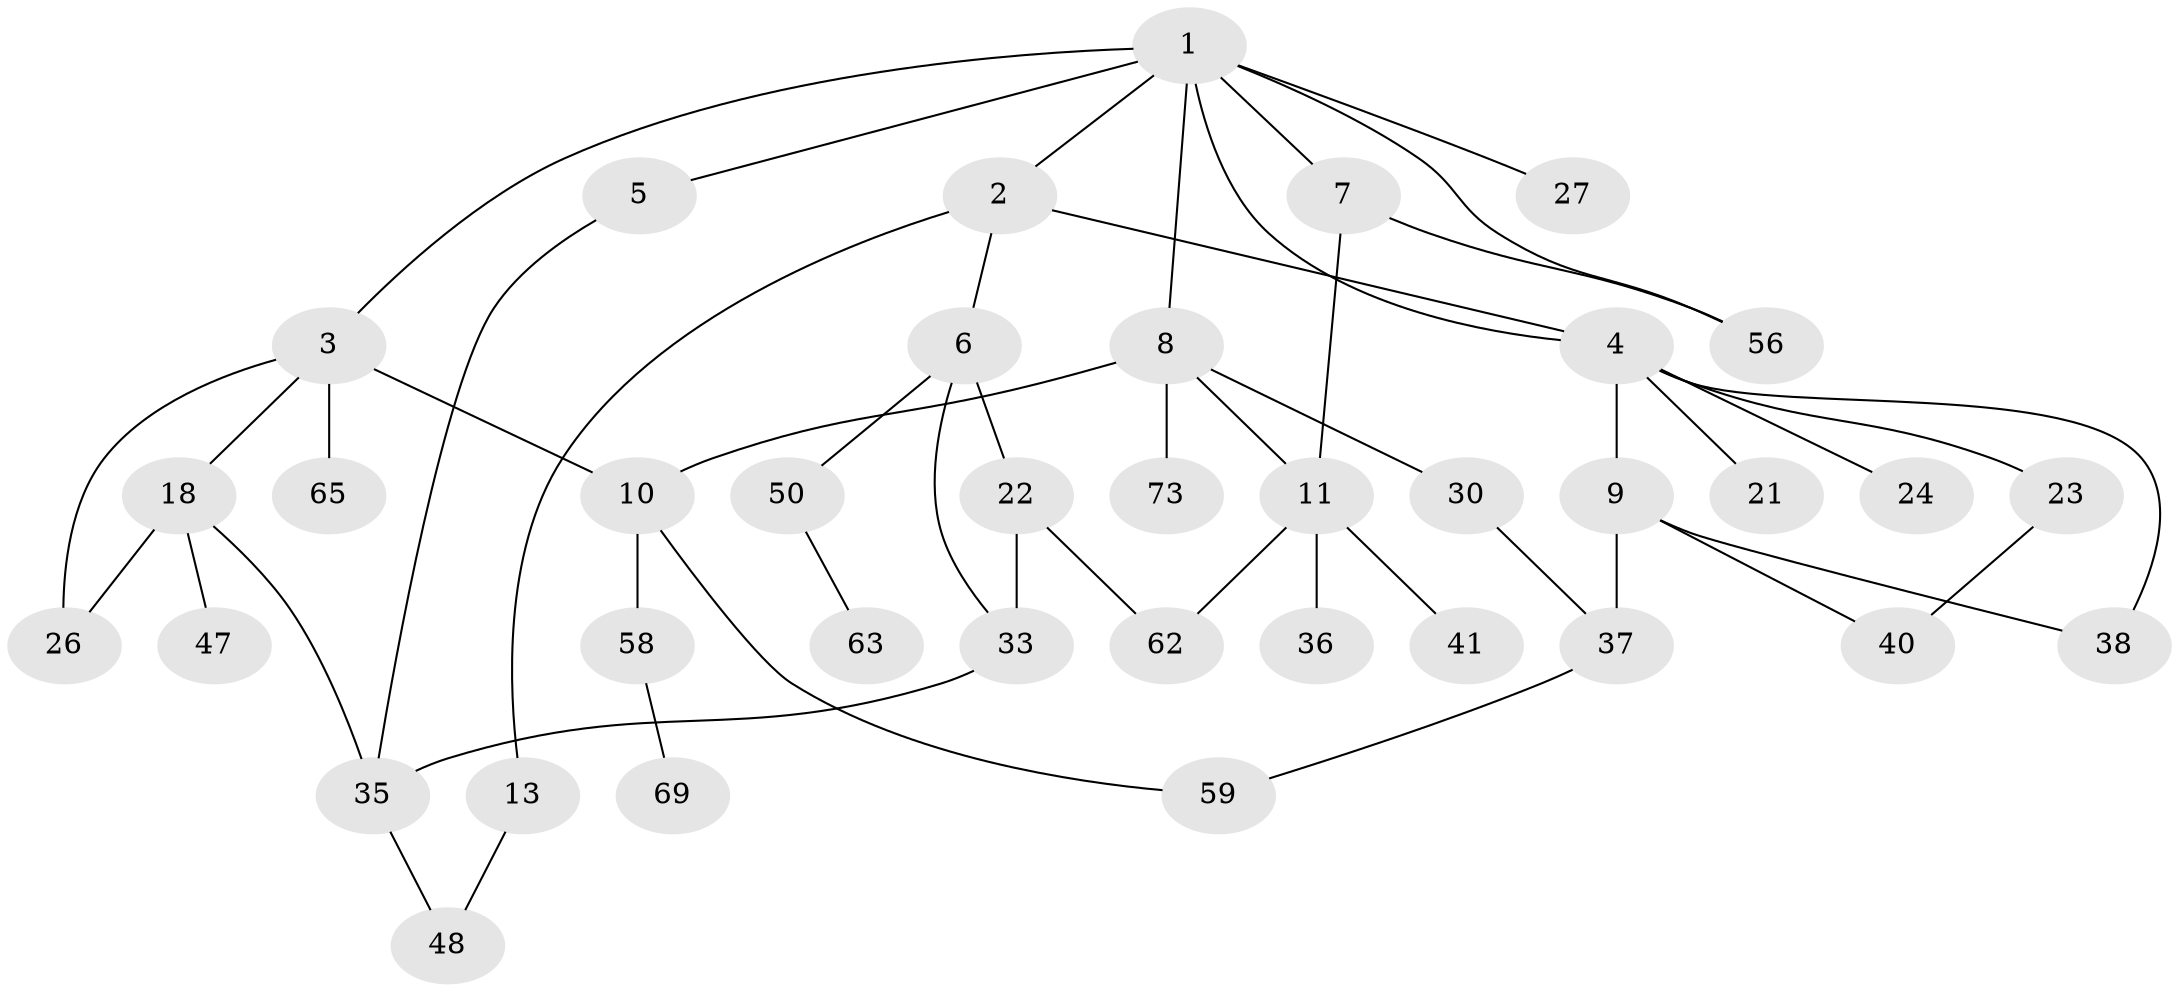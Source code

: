// original degree distribution, {8: 0.025974025974025976, 4: 0.12987012987012986, 7: 0.012987012987012988, 3: 0.16883116883116883, 5: 0.025974025974025976, 2: 0.35064935064935066, 1: 0.2857142857142857}
// Generated by graph-tools (version 1.1) at 2025/13/03/09/25 04:13:18]
// undirected, 38 vertices, 51 edges
graph export_dot {
graph [start="1"]
  node [color=gray90,style=filled];
  1;
  2;
  3 [super="+12+53+45"];
  4 [super="+25+60+15+14+68"];
  5 [super="+51"];
  6;
  7;
  8;
  9 [super="+32"];
  10 [super="+43+74+20"];
  11 [super="+29+17"];
  13 [super="+19"];
  18 [super="+31"];
  21;
  22 [super="+28+39+34"];
  23 [super="+66"];
  24;
  26 [super="+61"];
  27 [super="+57+42"];
  30;
  33 [super="+64+46"];
  35 [super="+67+70"];
  36;
  37 [super="+55+44"];
  38;
  40;
  41;
  47;
  48;
  50 [super="+52"];
  56;
  58;
  59;
  62;
  63;
  65;
  69;
  73;
  1 -- 2;
  1 -- 3;
  1 -- 5;
  1 -- 7;
  1 -- 8;
  1 -- 27;
  1 -- 56;
  1 -- 4;
  2 -- 4;
  2 -- 6;
  2 -- 13;
  3 -- 26;
  3 -- 65;
  3 -- 10;
  3 -- 18;
  4 -- 9;
  4 -- 38;
  4 -- 21;
  4 -- 24;
  4 -- 23;
  5 -- 35;
  6 -- 22;
  6 -- 33;
  6 -- 50;
  7 -- 56;
  7 -- 11;
  8 -- 10;
  8 -- 11;
  8 -- 30;
  8 -- 73;
  9 -- 40;
  9 -- 38;
  9 -- 37;
  10 -- 59;
  10 -- 58;
  11 -- 41;
  11 -- 36;
  11 -- 62;
  13 -- 48;
  18 -- 47;
  18 -- 26;
  18 -- 35;
  22 -- 62;
  22 -- 33;
  23 -- 40;
  30 -- 37;
  33 -- 35;
  35 -- 48;
  37 -- 59;
  50 -- 63;
  58 -- 69;
}
